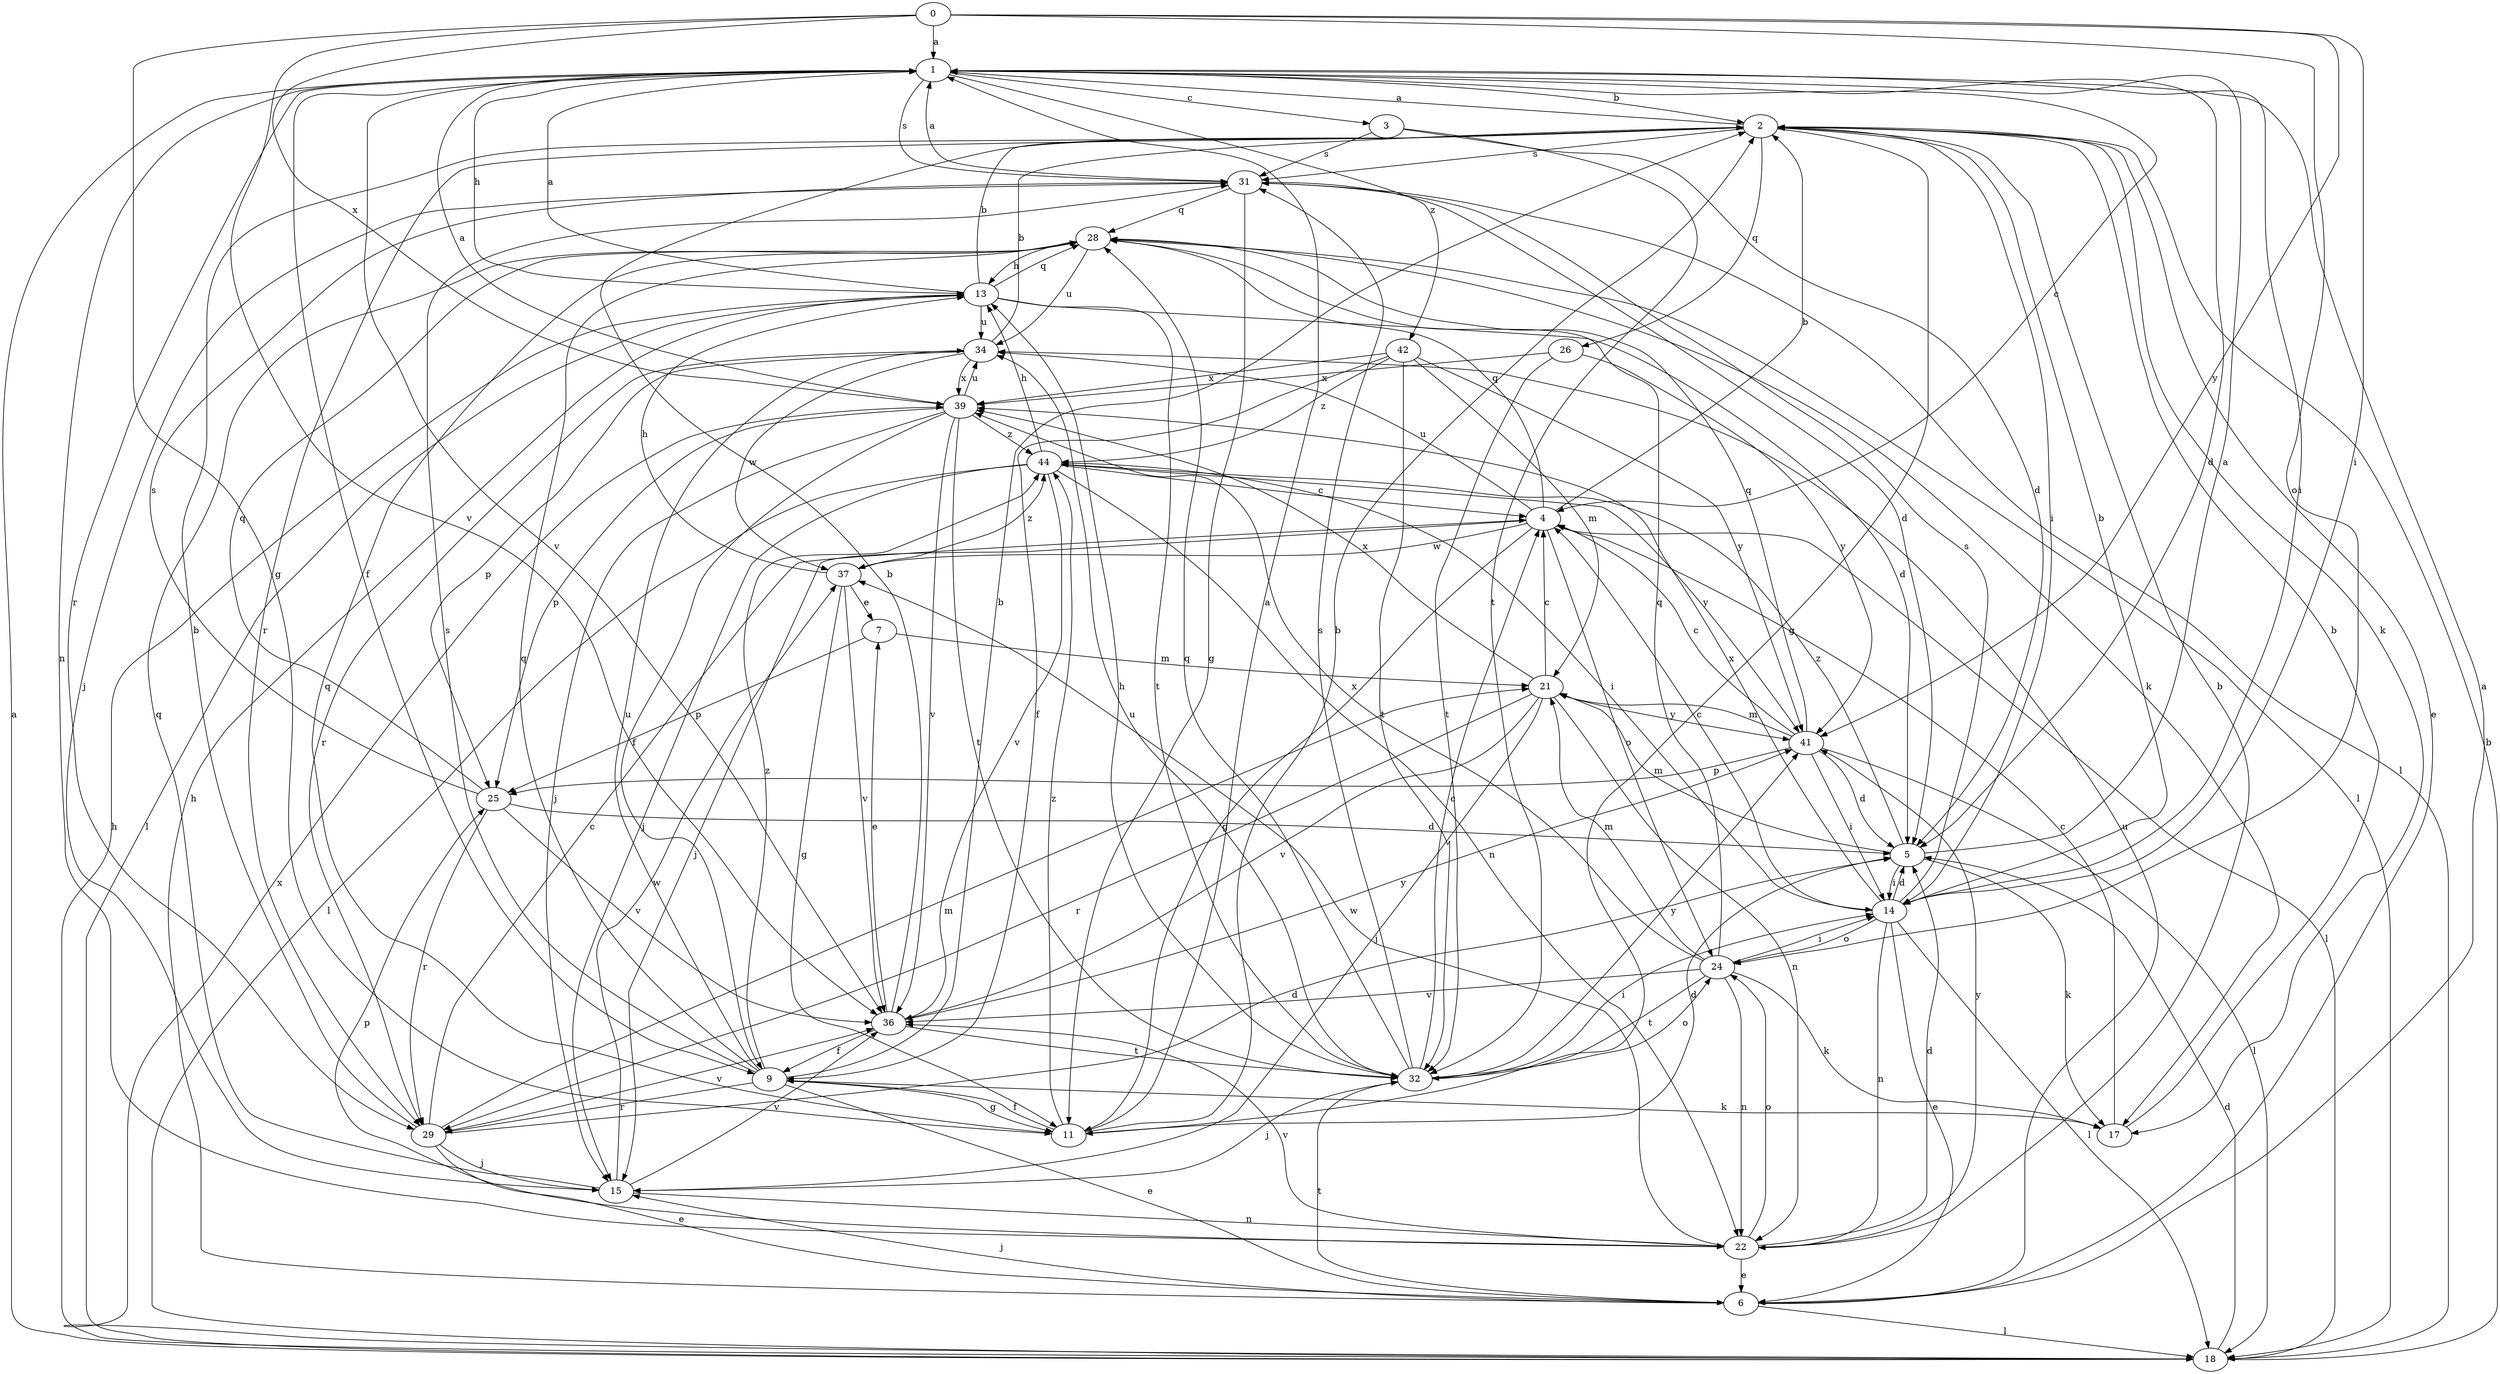 strict digraph  {
0;
1;
2;
3;
4;
5;
6;
7;
9;
11;
13;
14;
15;
17;
18;
21;
22;
24;
25;
26;
28;
29;
31;
32;
34;
36;
37;
39;
41;
42;
44;
0 -> 1  [label=a];
0 -> 11  [label=g];
0 -> 14  [label=i];
0 -> 24  [label=o];
0 -> 36  [label=v];
0 -> 39  [label=x];
0 -> 41  [label=y];
1 -> 2  [label=b];
1 -> 3  [label=c];
1 -> 4  [label=c];
1 -> 5  [label=d];
1 -> 9  [label=f];
1 -> 13  [label=h];
1 -> 14  [label=i];
1 -> 22  [label=n];
1 -> 29  [label=r];
1 -> 31  [label=s];
1 -> 36  [label=v];
1 -> 42  [label=z];
2 -> 1  [label=a];
2 -> 6  [label=e];
2 -> 11  [label=g];
2 -> 14  [label=i];
2 -> 17  [label=k];
2 -> 26  [label=q];
2 -> 29  [label=r];
2 -> 31  [label=s];
3 -> 5  [label=d];
3 -> 31  [label=s];
3 -> 32  [label=t];
4 -> 2  [label=b];
4 -> 11  [label=g];
4 -> 15  [label=j];
4 -> 18  [label=l];
4 -> 24  [label=o];
4 -> 28  [label=q];
4 -> 34  [label=u];
4 -> 37  [label=w];
5 -> 1  [label=a];
5 -> 14  [label=i];
5 -> 17  [label=k];
5 -> 21  [label=m];
5 -> 44  [label=z];
6 -> 1  [label=a];
6 -> 13  [label=h];
6 -> 15  [label=j];
6 -> 18  [label=l];
6 -> 32  [label=t];
6 -> 34  [label=u];
7 -> 21  [label=m];
7 -> 25  [label=p];
9 -> 2  [label=b];
9 -> 6  [label=e];
9 -> 11  [label=g];
9 -> 17  [label=k];
9 -> 28  [label=q];
9 -> 29  [label=r];
9 -> 31  [label=s];
9 -> 34  [label=u];
9 -> 44  [label=z];
11 -> 1  [label=a];
11 -> 2  [label=b];
11 -> 5  [label=d];
11 -> 9  [label=f];
11 -> 28  [label=q];
11 -> 44  [label=z];
13 -> 1  [label=a];
13 -> 2  [label=b];
13 -> 5  [label=d];
13 -> 18  [label=l];
13 -> 28  [label=q];
13 -> 32  [label=t];
13 -> 34  [label=u];
14 -> 2  [label=b];
14 -> 4  [label=c];
14 -> 5  [label=d];
14 -> 6  [label=e];
14 -> 18  [label=l];
14 -> 22  [label=n];
14 -> 24  [label=o];
14 -> 31  [label=s];
14 -> 39  [label=x];
15 -> 22  [label=n];
15 -> 28  [label=q];
15 -> 36  [label=v];
15 -> 37  [label=w];
17 -> 2  [label=b];
17 -> 4  [label=c];
18 -> 1  [label=a];
18 -> 2  [label=b];
18 -> 5  [label=d];
18 -> 13  [label=h];
18 -> 39  [label=x];
21 -> 4  [label=c];
21 -> 15  [label=j];
21 -> 22  [label=n];
21 -> 29  [label=r];
21 -> 36  [label=v];
21 -> 39  [label=x];
21 -> 41  [label=y];
22 -> 2  [label=b];
22 -> 5  [label=d];
22 -> 6  [label=e];
22 -> 24  [label=o];
22 -> 25  [label=p];
22 -> 36  [label=v];
22 -> 37  [label=w];
22 -> 41  [label=y];
24 -> 14  [label=i];
24 -> 17  [label=k];
24 -> 21  [label=m];
24 -> 22  [label=n];
24 -> 28  [label=q];
24 -> 32  [label=t];
24 -> 36  [label=v];
24 -> 39  [label=x];
25 -> 5  [label=d];
25 -> 28  [label=q];
25 -> 29  [label=r];
25 -> 31  [label=s];
25 -> 36  [label=v];
26 -> 32  [label=t];
26 -> 39  [label=x];
26 -> 41  [label=y];
28 -> 13  [label=h];
28 -> 17  [label=k];
28 -> 18  [label=l];
28 -> 34  [label=u];
29 -> 2  [label=b];
29 -> 4  [label=c];
29 -> 5  [label=d];
29 -> 6  [label=e];
29 -> 15  [label=j];
29 -> 21  [label=m];
29 -> 36  [label=v];
31 -> 1  [label=a];
31 -> 5  [label=d];
31 -> 11  [label=g];
31 -> 15  [label=j];
31 -> 18  [label=l];
31 -> 28  [label=q];
32 -> 4  [label=c];
32 -> 13  [label=h];
32 -> 14  [label=i];
32 -> 15  [label=j];
32 -> 24  [label=o];
32 -> 28  [label=q];
32 -> 31  [label=s];
32 -> 34  [label=u];
32 -> 41  [label=y];
34 -> 2  [label=b];
34 -> 25  [label=p];
34 -> 29  [label=r];
34 -> 37  [label=w];
34 -> 39  [label=x];
36 -> 2  [label=b];
36 -> 7  [label=e];
36 -> 9  [label=f];
36 -> 32  [label=t];
36 -> 41  [label=y];
37 -> 7  [label=e];
37 -> 11  [label=g];
37 -> 13  [label=h];
37 -> 36  [label=v];
37 -> 44  [label=z];
39 -> 1  [label=a];
39 -> 9  [label=f];
39 -> 15  [label=j];
39 -> 25  [label=p];
39 -> 32  [label=t];
39 -> 34  [label=u];
39 -> 36  [label=v];
39 -> 44  [label=z];
41 -> 4  [label=c];
41 -> 5  [label=d];
41 -> 14  [label=i];
41 -> 18  [label=l];
41 -> 21  [label=m];
41 -> 25  [label=p];
41 -> 28  [label=q];
42 -> 9  [label=f];
42 -> 21  [label=m];
42 -> 32  [label=t];
42 -> 39  [label=x];
42 -> 41  [label=y];
42 -> 44  [label=z];
44 -> 4  [label=c];
44 -> 13  [label=h];
44 -> 14  [label=i];
44 -> 15  [label=j];
44 -> 18  [label=l];
44 -> 22  [label=n];
44 -> 36  [label=v];
44 -> 41  [label=y];
}
